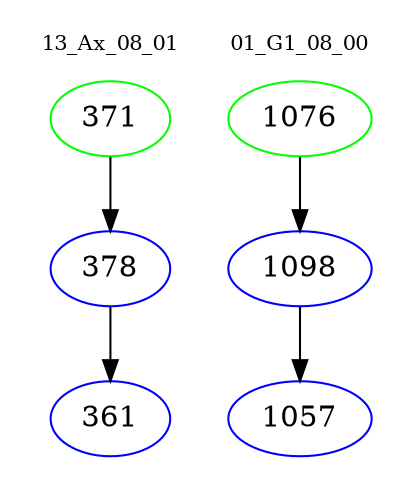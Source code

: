 digraph{
subgraph cluster_0 {
color = white
label = "13_Ax_08_01";
fontsize=10;
T0_371 [label="371", color="green"]
T0_371 -> T0_378 [color="black"]
T0_378 [label="378", color="blue"]
T0_378 -> T0_361 [color="black"]
T0_361 [label="361", color="blue"]
}
subgraph cluster_1 {
color = white
label = "01_G1_08_00";
fontsize=10;
T1_1076 [label="1076", color="green"]
T1_1076 -> T1_1098 [color="black"]
T1_1098 [label="1098", color="blue"]
T1_1098 -> T1_1057 [color="black"]
T1_1057 [label="1057", color="blue"]
}
}
